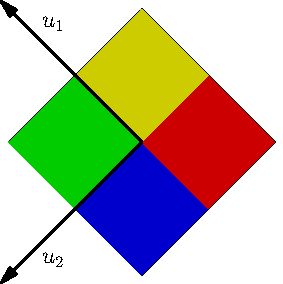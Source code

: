 import geometry;
size(5cm,0);
transform t=rotate(135);
line l1=t*line((0,0),E); line l2=t*line((0,0),N);

perpfactor *=5.5;
perpendicularmark(l1,l2, Fill(0.8*green));
perpendicularmark(l1,l2, quarter=2, Fill(0.8*blue));
perpendicularmark(l1,l2, quarter=3, Fill(0.8*red));
perpendicularmark(l1,l2, quarter=4, Fill(0.8*yellow));

pen bpp=linewidth(bp); position pos=Relative(0.75);
show(Label("$u_1$",pos), l1.u, bpp, Arrow(3mm));
show(Label("$u_2$",pos,align=SE), l2.u, bpp, Arrow(3mm));
show("", -l1.u, invisible); show("", -l2.u, invisible);
